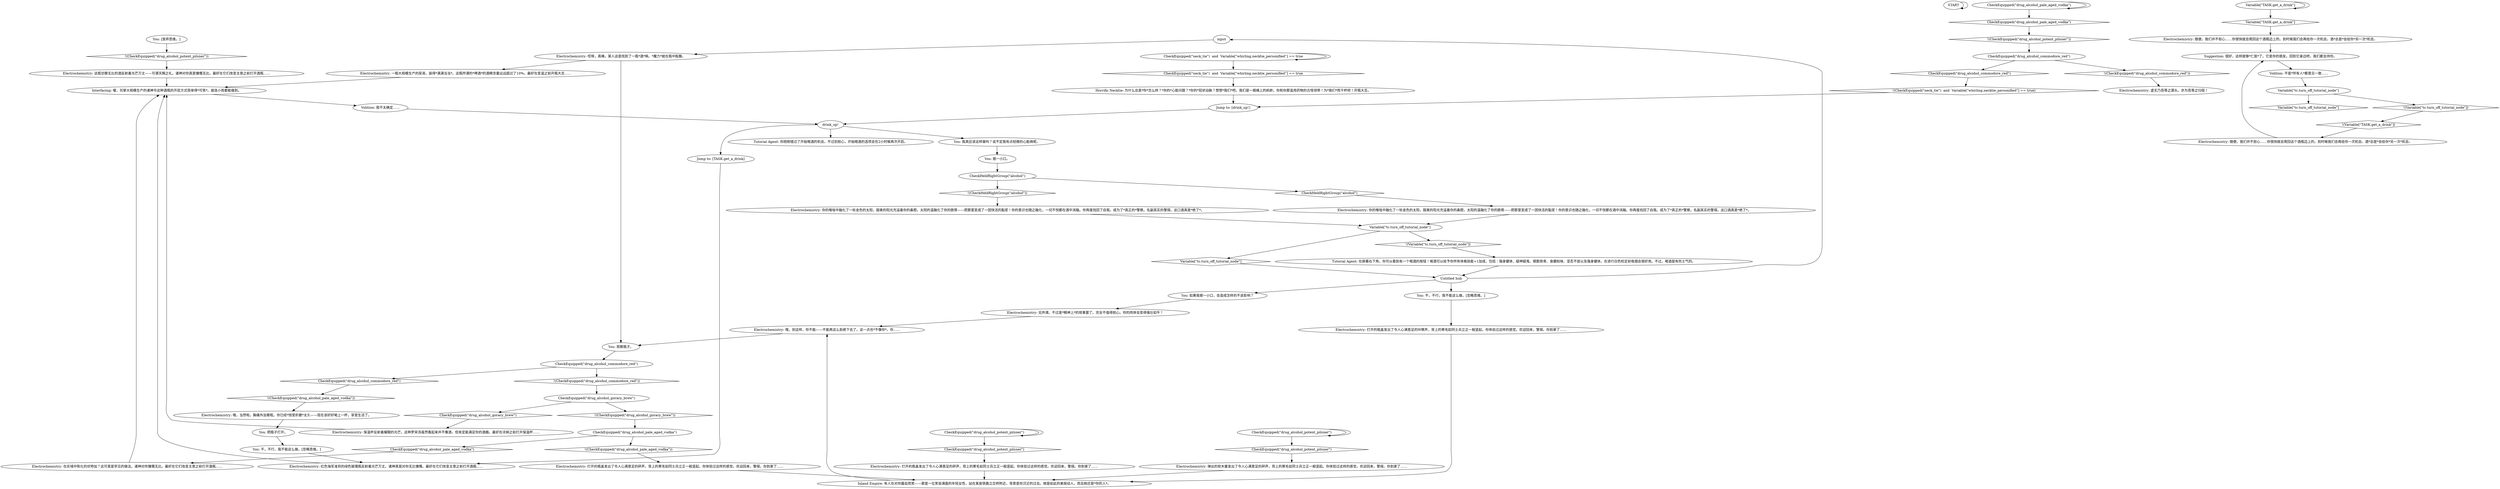 # INITIATION / ALCOHOL HABIT
# A thought for becoming an alcoholic.
# ==================================================
digraph G {
	  0 [label="START"];
	  1 [label="input"];
	  2 [label="You: 抿一小口。"];
	  3 [label="Electrochemistry: 哦，当然啦。胸痛外加晕眩。你已经*饱受折磨*太久——现在该好好喝上一杯，享受生活了。"];
	  4 [label="Electrochemistry: 打开的瓶盖发出了令人心满意足的砰声，背上的寒毛如同士兵立正一般竖起。你体验过这样的感觉。欢迎回来，警探。你到家了……"];
	  5 [label="CheckEquipped(\"drug_alcohol_potent_pilsner\")"];
	  6 [label="CheckEquipped(\"drug_alcohol_potent_pilsner\")", shape=diamond];
	  7 [label="!(CheckEquipped(\"drug_alcohol_potent_pilsner\"))", shape=diamond];
	  8 [label="Electrochemistry: 哦，别这样，你不能——不能再这么拒绝下去了。这一点也*不像你*。你……"];
	  9 [label="Untitled hub"];
	  10 [label="Electrochemistry: 虚无乃吾等之源头。亦为吾等之归宿！"];
	  11 [label="CheckEquipped(\"drug_alcohol_pale_aged_vodka\")"];
	  12 [label="CheckEquipped(\"drug_alcohol_pale_aged_vodka\")", shape=diamond];
	  13 [label="!(CheckEquipped(\"drug_alcohol_pale_aged_vodka\"))", shape=diamond];
	  14 [label="Electrochemistry: 红色海军准将的绿色玻璃瓶反射着光芒万丈。诸神真是对你无比慷慨。最好在它们改变主意之前打开酒瓶……"];
	  15 [label="Variable[\"TASK.get_a_drink\"]"];
	  16 [label="Variable[\"TASK.get_a_drink\"]", shape=diamond];
	  17 [label="!(Variable[\"TASK.get_a_drink\"])", shape=diamond];
	  18 [label="Tutorial Agent: 你刚刚错过了开始喝酒的机会。不过别担心，开始喝酒的选项会在2小时候再次开启。"];
	  19 [label="You: 不，不行，我不能这么做。[忽略思维。]"];
	  20 [label="CheckEquipped(\"drug_alcohol_potent_pilsner\")"];
	  21 [label="CheckEquipped(\"drug_alcohol_potent_pilsner\")", shape=diamond];
	  22 [label="!(CheckEquipped(\"drug_alcohol_potent_pilsner\"))", shape=diamond];
	  23 [label="Electrochemistry: 打开的瓶盖发出了令人心满意足的咔嚓声，背上的寒毛如同士兵立正一般竖起。你体验过这样的感觉。欢迎回来，警探。你到家了……"];
	  24 [label="Jump to: [TASK.get_a_drink]"];
	  25 [label="You: 把瓶子打开。"];
	  26 [label="CheckEquipped(\"neck_tie\")  and  Variable[\"whirling.necktie_personified\"] == true"];
	  27 [label="CheckEquipped(\"neck_tie\")  and  Variable[\"whirling.necktie_personified\"] == true", shape=diamond];
	  28 [label="!(CheckEquipped(\"neck_tie\")  and  Variable[\"whirling.necktie_personified\"] == true)", shape=diamond];
	  29 [label="Electrochemistry: 弹出的软木塞发出了令人心满意足的砰声，背上的寒毛如同士兵立正一般竖起。你体验过这样的感觉。欢迎回来，警探。你到家了……"];
	  30 [label="Electrochemistry: 一瓶大规模生产的尿液，装得*满满当当*。这瓶所谓的*啤酒*的酒精含量远远超过了10%。最好在变温之前开瓶大吉……"];
	  31 [label="You: [放弃思维。]"];
	  32 [label="Electrochemistry: 随便。我们并不担心……你很快就会爬回这个酒瓶边上的。到时候我们会再给你一次机会。酒*总是*会给你*另一次*机会。"];
	  33 [label="You: 不，不行，我不能这么做。[忽略思维。]"];
	  34 [label="CheckEquipped(\"drug_alcohol_commodore_red\")"];
	  35 [label="CheckEquipped(\"drug_alcohol_commodore_red\")", shape=diamond];
	  36 [label="!(CheckEquipped(\"drug_alcohol_commodore_red\"))", shape=diamond];
	  37 [label="drink_up!"];
	  38 [label="Jump to: [drink_up!]"];
	  39 [label="Tutorial Agent: 在屏幕右下角，你可以看到有一个喝酒的按钮！喝酒可以给予你所有体格技能+1加成，包括：强身健体、疑神疑鬼、钢筋铁骨、食髓知味、坚忍不拔以及强身健体。在进行白色检定前吸烟会很好用。不过，喝酒是有伤士气的。"];
	  40 [label="Electrochemistry: 哎呀，真棒。某人这是找到了一瓶*酒*嘛。*魔力*就在瓶中酝酿。"];
	  41 [label="Electrochemistry: 保温杯反射着耀眼的光芒。这种罗宋汤虽然看起来并不像酒，但肯定能满足你的酒瘾。最好在凉掉之前打开保温杯……"];
	  42 [label="Electrochemistry: 在灰域中陈化的伏特加？这可真是罕见的做法。诸神对你慷慨无比。最好在它们改变主意之前打开酒瓶……"];
	  43 [label="Electrochemistry: 随便。我们并不担心……你很快就会爬回这个酒瓶边上的。到时候我们会再给你一次机会。酒*总是*会给你*另一次*机会。"];
	  44 [label="Variable[\"tc.turn_off_tutorial_node\"]"];
	  45 [label="Variable[\"tc.turn_off_tutorial_node\"]", shape=diamond];
	  46 [label="!(Variable[\"tc.turn_off_tutorial_node\"])", shape=diamond];
	  47 [label="Electrochemistry: 打开的瓶盖发出了令人心满意足的砰声，背上的寒毛如同士兵立正一般竖起。你体验过这样的感觉。欢迎回来，警探。你到家了……"];
	  48 [label="CheckEquipped(\"drug_alcohol_pale_aged_vodka\")"];
	  49 [label="CheckEquipped(\"drug_alcohol_pale_aged_vodka\")", shape=diamond];
	  50 [label="!(CheckEquipped(\"drug_alcohol_pale_aged_vodka\"))", shape=diamond];
	  51 [label="Electrochemistry: 无所谓。不过是*精神上*的琐事罢了。完全不值得担心。你的肉体会变得强壮如牛！"];
	  52 [label="CheckHeldRightGroup(\"alcohol\")"];
	  53 [label="CheckHeldRightGroup(\"alcohol\")", shape=diamond];
	  54 [label="!(CheckHeldRightGroup(\"alcohol\"))", shape=diamond];
	  55 [label="Electrochemistry: 你的喉咙中融化了一轮金色的太阳，甜美的阳光充溢着你的鼻腔。太阳的温融化了你的肠胃——把那里变成了一团快活的黏浆！你的意识也随之融化，一切不悦都在酒中消融。你再度找回了自我。成为了*真正的*警察。名副其实的警探。这口酒真是*绝了*。"];
	  56 [label="Volition: 不是*所有人*都意见一致……"];
	  57 [label="You: 如果我抿一小口，会造成怎样的不良影响？"];
	  58 [label="Electrochemistry: 你的喉咙中融化了一轮金色的太阳，甜美的阳光充溢着你的鼻腔。太阳的温融化了你的肠胃——把那里变成了一团快活的黏浆！你的意识也随之融化，一切不悦都在酒中消融。你再度找回了自我。成为了*真正的*警察。名副其实的警探。这口酒真是*绝了*。"];
	  59 [label="You: 观察瓶子。"];
	  60 [label="Inland Empire: 有人在对你露齿而笑——那是一位笑容满面的年轻女性，站在某座铁路立交桥附近，背景是你沉沦的过去。她是如此的美丽动人。而且她还是*你的人*。"];
	  61 [label="Interfacing: 嚯，司掌大规模生产的诸神令这种酒瓶的开启方式简单得*可笑*。就连小孩都能做到。"];
	  62 [label="Electrochemistry: 这瓶甘醇无比的酒反射着光芒万丈——可谓天赐之礼。诸神对你真是慷慨无比。最好在它们改变主意之前打开酒瓶……"];
	  63 [label="Volition: 我不太确定……"];
	  64 [label="Variable[\"tc.turn_off_tutorial_node\"]"];
	  65 [label="Variable[\"tc.turn_off_tutorial_node\"]", shape=diamond];
	  66 [label="!(Variable[\"tc.turn_off_tutorial_node\"])", shape=diamond];
	  67 [label="Horrific Necktie: 为什么总是*你*怎么样？*你的*心脏问题？*你的*冠状动脉？想想*我们*吧。我们是一根绳上的蚂蚱。你和你那滥用药物的古怪领带！为*我们*而干杯吧！开瓶大吉。"];
	  68 [label="CheckEquipped(\"drug_alcohol_goracy_brew\")"];
	  69 [label="CheckEquipped(\"drug_alcohol_goracy_brew\")", shape=diamond];
	  70 [label="!(CheckEquipped(\"drug_alcohol_goracy_brew\"))", shape=diamond];
	  71 [label="Suggestion: 很好，这样就够*仁慈*了。它是你的朋友。回到它身边吧，我们都支持你。"];
	  72 [label="You: 我真应该这样做吗？说不定我有点轻微的心脏病呢。"];
	  73 [label="CheckEquipped(\"drug_alcohol_commodore_red\")"];
	  74 [label="CheckEquipped(\"drug_alcohol_commodore_red\")", shape=diamond];
	  75 [label="!(CheckEquipped(\"drug_alcohol_commodore_red\"))", shape=diamond];
	  0 -> 0
	  1 -> 40
	  2 -> 52
	  3 -> 25
	  4 -> 60
	  5 -> 5
	  5 -> 6
	  6 -> 29
	  7 -> 62
	  8 -> 59
	  9 -> 57
	  9 -> 1
	  9 -> 33
	  11 -> 11
	  11 -> 12
	  12 -> 22
	  13 -> 3
	  14 -> 61
	  15 -> 16
	  15 -> 15
	  16 -> 32
	  17 -> 43
	  19 -> 14
	  20 -> 20
	  20 -> 21
	  21 -> 47
	  22 -> 34
	  23 -> 60
	  24 -> 14
	  25 -> 19
	  26 -> 26
	  26 -> 27
	  27 -> 67
	  28 -> 38
	  29 -> 60
	  30 -> 61
	  31 -> 7
	  32 -> 71
	  33 -> 23
	  34 -> 35
	  34 -> 36
	  35 -> 28
	  36 -> 10
	  37 -> 24
	  37 -> 18
	  37 -> 72
	  38 -> 37
	  39 -> 9
	  40 -> 59
	  40 -> 30
	  41 -> 61
	  42 -> 61
	  43 -> 71
	  44 -> 45
	  44 -> 46
	  45 -> 9
	  46 -> 39
	  47 -> 60
	  48 -> 49
	  48 -> 50
	  49 -> 42
	  50 -> 4
	  51 -> 8
	  52 -> 53
	  52 -> 54
	  53 -> 55
	  54 -> 58
	  55 -> 44
	  56 -> 64
	  57 -> 51
	  58 -> 44
	  59 -> 73
	  60 -> 8
	  61 -> 63
	  62 -> 61
	  63 -> 37
	  64 -> 65
	  64 -> 66
	  66 -> 17
	  67 -> 38
	  68 -> 69
	  68 -> 70
	  69 -> 41
	  70 -> 48
	  71 -> 56
	  72 -> 2
	  73 -> 74
	  73 -> 75
	  74 -> 13
	  75 -> 68
}

